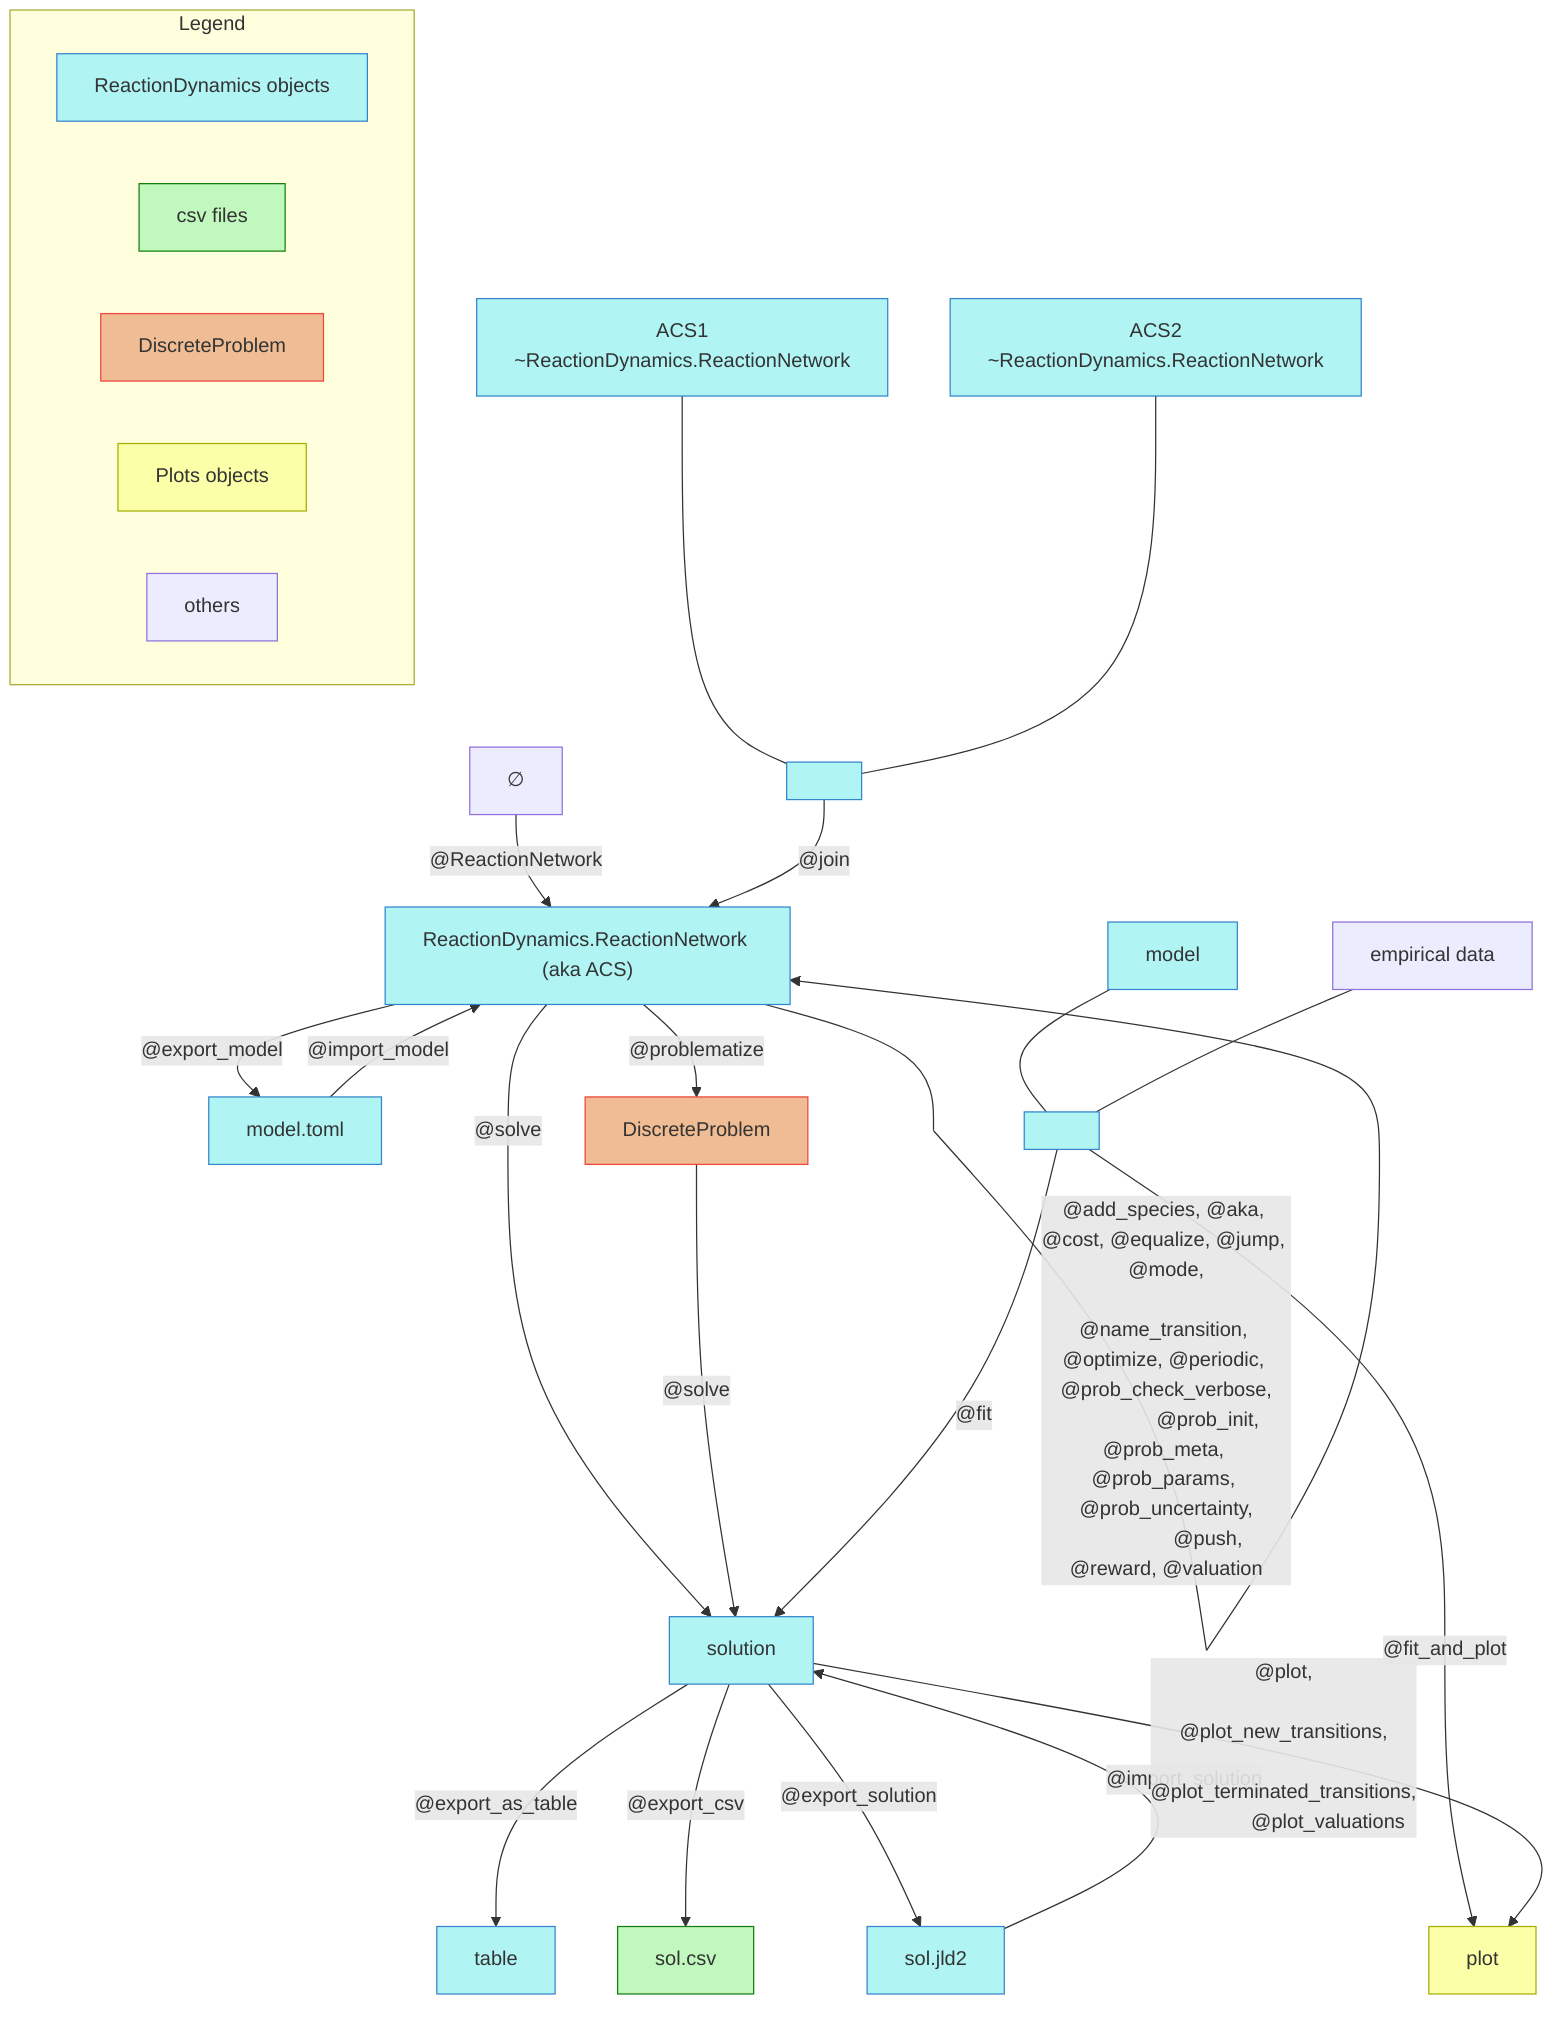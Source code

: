flowchart TD
    o["∅"] -->|"@ReactionNetwork"| acs["ReactionDynamics.ReactionNetwork (aka ACS)"]
    acs --> |"@add_species, @aka, @cost, @equalize, @jump, @mode,
                @name_transition, @optimize, @periodic, @prob_check_verbose,
                @prob_init, @prob_meta, @prob_params, @prob_uncertainty,
                @push, @reward, @valuation"| acs
    sol --> |"@export_as_table"| table["table"]
    sol --> |"@export_csv"| csvsol["sol.csv"]
    acs --> |"@export_model"| mod["model.toml"]
    sol--> |"@export_solution"| solex["sol.jld2"]
    joinsol --> |"@fit_and_plot"| plot
    mod --> |"@import_model"| acs
    solex --> |"@import_solution"| sol["solution"]
    acs1["ACS1\n~ReactionDynamics.ReactionNetwork"] --- join[ ]
    acs2["ACS2\n~ReactionDynamics.ReactionNetwork"] --- join[ ]
    join --> |"@join"| acs
    sol --> |"@plot,
                @plot_new_transitions,
                @plot_terminated_transitions,
                @plot_valuations"| plot["plot"]
    acs --> |"@problematize"| DP["DiscreteProblem"]
    acs --> |"@solve"| sol
    DP --> |"@solve"| sol
    sol2["model"] --- joinsol
        data["empirical data"] --- joinsol[ ]
    joinsol --> |"@fit"| sol
    
    subgraph Legend
        acsClass["ReactionDynamics objects"]
        csvClass["csv files"]
        DPcl["DiscreteProblem"]
        plotClass["Plots objects"]
        other["others"]
    end

    classDef ReactionDynamics fill:#B0F5F4,stroke:#3585CC;
    class acs,acs1,acs2,mod,join,solex,joinsol,acsClass,sol,sol2,table ReactionDynamics;

    classDef DPcl fill:#F0BC93,stroke:#F0453D;
    class DP,DPcl DPcl;
    
    classDef csvfile fill:#c0f8be,stroke:#127f0e;
    class csvsol,csvClass csvfile;

    classDef plots fill:#fbffa7,stroke:#a6ae00;
    class plot,plotClass plots;